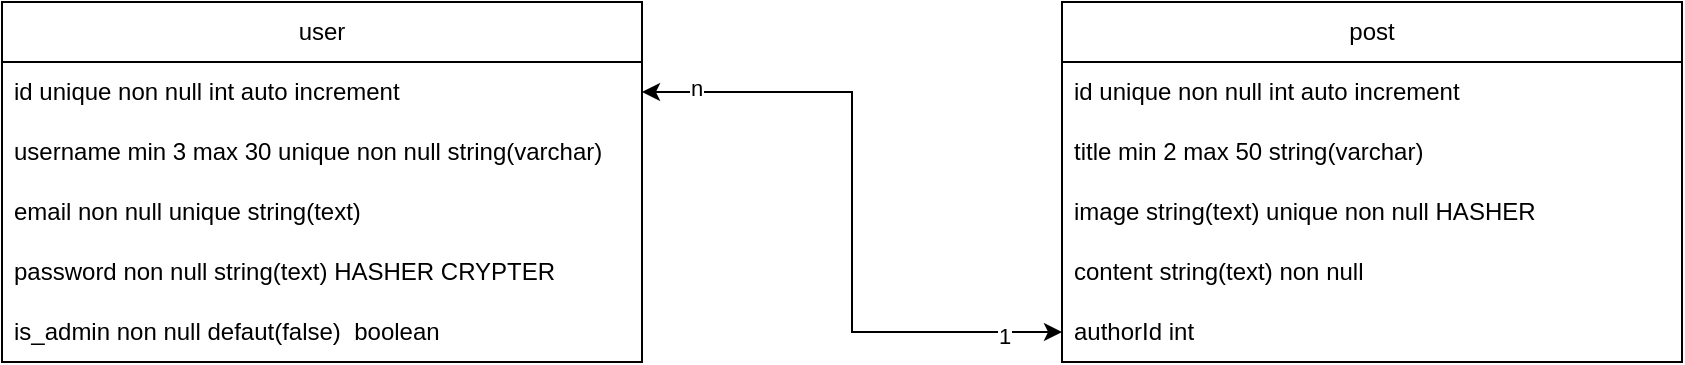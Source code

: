 <mxfile version="20.6.1" type="device"><diagram id="B-8-JTkki35ymmFVePfu" name="Page-1"><mxGraphModel dx="1102" dy="574" grid="1" gridSize="10" guides="1" tooltips="1" connect="1" arrows="1" fold="1" page="1" pageScale="1" pageWidth="900" pageHeight="1600" math="0" shadow="0"><root><mxCell id="0"/><mxCell id="1" parent="0"/><mxCell id="N59JvnaMp3JAMSJBAHd7-1" value="user" style="swimlane;fontStyle=0;childLayout=stackLayout;horizontal=1;startSize=30;horizontalStack=0;resizeParent=1;resizeParentMax=0;resizeLast=0;collapsible=1;marginBottom=0;whiteSpace=wrap;html=1;" vertex="1" parent="1"><mxGeometry x="10" y="130" width="320" height="180" as="geometry"/></mxCell><mxCell id="N59JvnaMp3JAMSJBAHd7-2" value="id unique non null int auto increment" style="text;strokeColor=none;fillColor=none;align=left;verticalAlign=middle;spacingLeft=4;spacingRight=4;overflow=hidden;points=[[0,0.5],[1,0.5]];portConstraint=eastwest;rotatable=0;whiteSpace=wrap;html=1;" vertex="1" parent="N59JvnaMp3JAMSJBAHd7-1"><mxGeometry y="30" width="320" height="30" as="geometry"/></mxCell><mxCell id="N59JvnaMp3JAMSJBAHd7-3" value="username min 3 max 30 unique non null string(varchar)" style="text;strokeColor=none;fillColor=none;align=left;verticalAlign=middle;spacingLeft=4;spacingRight=4;overflow=hidden;points=[[0,0.5],[1,0.5]];portConstraint=eastwest;rotatable=0;whiteSpace=wrap;html=1;" vertex="1" parent="N59JvnaMp3JAMSJBAHd7-1"><mxGeometry y="60" width="320" height="30" as="geometry"/></mxCell><mxCell id="N59JvnaMp3JAMSJBAHd7-4" value="email non null unique string(text)" style="text;strokeColor=none;fillColor=none;align=left;verticalAlign=middle;spacingLeft=4;spacingRight=4;overflow=hidden;points=[[0,0.5],[1,0.5]];portConstraint=eastwest;rotatable=0;whiteSpace=wrap;html=1;" vertex="1" parent="N59JvnaMp3JAMSJBAHd7-1"><mxGeometry y="90" width="320" height="30" as="geometry"/></mxCell><mxCell id="N59JvnaMp3JAMSJBAHd7-5" value="password non null string(text) HASHER CRYPTER" style="text;strokeColor=none;fillColor=none;align=left;verticalAlign=middle;spacingLeft=4;spacingRight=4;overflow=hidden;points=[[0,0.5],[1,0.5]];portConstraint=eastwest;rotatable=0;whiteSpace=wrap;html=1;" vertex="1" parent="N59JvnaMp3JAMSJBAHd7-1"><mxGeometry y="120" width="320" height="30" as="geometry"/></mxCell><mxCell id="N59JvnaMp3JAMSJBAHd7-10" value="is_admin non null defaut(false)&amp;nbsp; boolean" style="text;strokeColor=none;fillColor=none;align=left;verticalAlign=middle;spacingLeft=4;spacingRight=4;overflow=hidden;points=[[0,0.5],[1,0.5]];portConstraint=eastwest;rotatable=0;whiteSpace=wrap;html=1;" vertex="1" parent="N59JvnaMp3JAMSJBAHd7-1"><mxGeometry y="150" width="320" height="30" as="geometry"/></mxCell><mxCell id="N59JvnaMp3JAMSJBAHd7-11" value="post" style="swimlane;fontStyle=0;childLayout=stackLayout;horizontal=1;startSize=30;horizontalStack=0;resizeParent=1;resizeParentMax=0;resizeLast=0;collapsible=1;marginBottom=0;whiteSpace=wrap;html=1;" vertex="1" parent="1"><mxGeometry x="540" y="130" width="310" height="180" as="geometry"/></mxCell><mxCell id="N59JvnaMp3JAMSJBAHd7-12" value="id unique non null int auto increment" style="text;strokeColor=none;fillColor=none;align=left;verticalAlign=middle;spacingLeft=4;spacingRight=4;overflow=hidden;points=[[0,0.5],[1,0.5]];portConstraint=eastwest;rotatable=0;whiteSpace=wrap;html=1;" vertex="1" parent="N59JvnaMp3JAMSJBAHd7-11"><mxGeometry y="30" width="310" height="30" as="geometry"/></mxCell><mxCell id="N59JvnaMp3JAMSJBAHd7-13" value="title min 2 max 50 string(varchar)" style="text;strokeColor=none;fillColor=none;align=left;verticalAlign=middle;spacingLeft=4;spacingRight=4;overflow=hidden;points=[[0,0.5],[1,0.5]];portConstraint=eastwest;rotatable=0;whiteSpace=wrap;html=1;" vertex="1" parent="N59JvnaMp3JAMSJBAHd7-11"><mxGeometry y="60" width="310" height="30" as="geometry"/></mxCell><mxCell id="N59JvnaMp3JAMSJBAHd7-14" value="image string(text) unique non null HASHER" style="text;strokeColor=none;fillColor=none;align=left;verticalAlign=middle;spacingLeft=4;spacingRight=4;overflow=hidden;points=[[0,0.5],[1,0.5]];portConstraint=eastwest;rotatable=0;whiteSpace=wrap;html=1;" vertex="1" parent="N59JvnaMp3JAMSJBAHd7-11"><mxGeometry y="90" width="310" height="30" as="geometry"/></mxCell><mxCell id="N59JvnaMp3JAMSJBAHd7-15" value="content string(text) non null" style="text;strokeColor=none;fillColor=none;align=left;verticalAlign=middle;spacingLeft=4;spacingRight=4;overflow=hidden;points=[[0,0.5],[1,0.5]];portConstraint=eastwest;rotatable=0;whiteSpace=wrap;html=1;" vertex="1" parent="N59JvnaMp3JAMSJBAHd7-11"><mxGeometry y="120" width="310" height="30" as="geometry"/></mxCell><mxCell id="N59JvnaMp3JAMSJBAHd7-16" value="authorId int" style="text;strokeColor=none;fillColor=none;align=left;verticalAlign=middle;spacingLeft=4;spacingRight=4;overflow=hidden;points=[[0,0.5],[1,0.5]];portConstraint=eastwest;rotatable=0;whiteSpace=wrap;html=1;" vertex="1" parent="N59JvnaMp3JAMSJBAHd7-11"><mxGeometry y="150" width="310" height="30" as="geometry"/></mxCell><mxCell id="N59JvnaMp3JAMSJBAHd7-17" style="edgeStyle=orthogonalEdgeStyle;rounded=0;orthogonalLoop=1;jettySize=auto;html=1;startArrow=classic;startFill=1;" edge="1" parent="1" source="N59JvnaMp3JAMSJBAHd7-16" target="N59JvnaMp3JAMSJBAHd7-2"><mxGeometry relative="1" as="geometry"/></mxCell><mxCell id="N59JvnaMp3JAMSJBAHd7-18" value="1" style="edgeLabel;html=1;align=center;verticalAlign=middle;resizable=0;points=[];" vertex="1" connectable="0" parent="N59JvnaMp3JAMSJBAHd7-17"><mxGeometry x="-0.824" y="2" relative="1" as="geometry"><mxPoint as="offset"/></mxGeometry></mxCell><mxCell id="N59JvnaMp3JAMSJBAHd7-19" value="n" style="edgeLabel;html=1;align=center;verticalAlign=middle;resizable=0;points=[];" vertex="1" connectable="0" parent="N59JvnaMp3JAMSJBAHd7-17"><mxGeometry x="0.836" y="-2" relative="1" as="geometry"><mxPoint as="offset"/></mxGeometry></mxCell></root></mxGraphModel></diagram></mxfile>